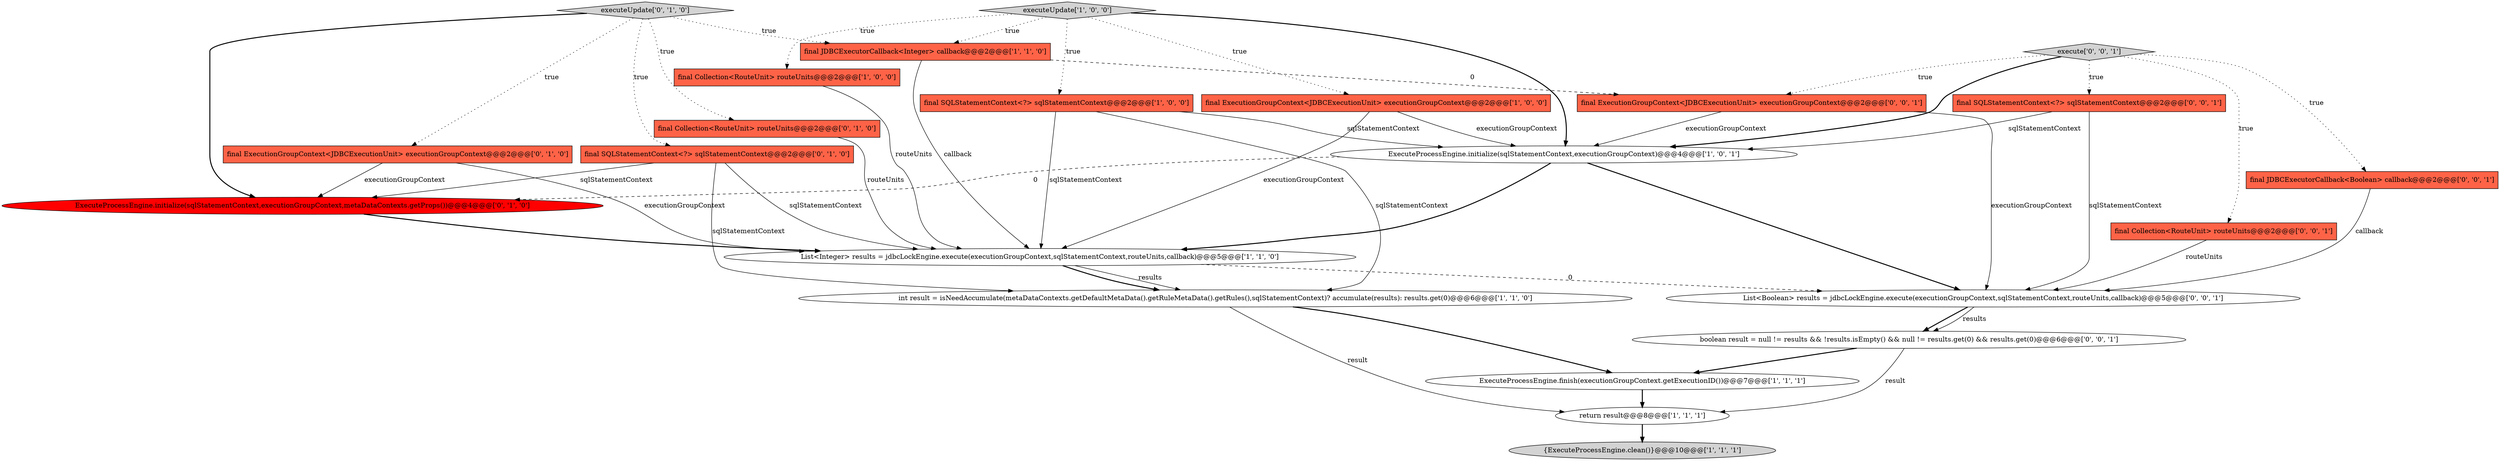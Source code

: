 digraph {
17 [style = filled, label = "final JDBCExecutorCallback<Boolean> callback@@@2@@@['0', '0', '1']", fillcolor = tomato, shape = box image = "AAA0AAABBB3BBB"];
2 [style = filled, label = "return result@@@8@@@['1', '1', '1']", fillcolor = white, shape = ellipse image = "AAA0AAABBB1BBB"];
1 [style = filled, label = "int result = isNeedAccumulate(metaDataContexts.getDefaultMetaData().getRuleMetaData().getRules(),sqlStatementContext)? accumulate(results): results.get(0)@@@6@@@['1', '1', '0']", fillcolor = white, shape = ellipse image = "AAA0AAABBB1BBB"];
14 [style = filled, label = "executeUpdate['0', '1', '0']", fillcolor = lightgray, shape = diamond image = "AAA0AAABBB2BBB"];
15 [style = filled, label = "final SQLStatementContext<?> sqlStatementContext@@@2@@@['0', '1', '0']", fillcolor = tomato, shape = box image = "AAA0AAABBB2BBB"];
7 [style = filled, label = "executeUpdate['1', '0', '0']", fillcolor = lightgray, shape = diamond image = "AAA0AAABBB1BBB"];
16 [style = filled, label = "final SQLStatementContext<?> sqlStatementContext@@@2@@@['0', '0', '1']", fillcolor = tomato, shape = box image = "AAA0AAABBB3BBB"];
3 [style = filled, label = "final Collection<RouteUnit> routeUnits@@@2@@@['1', '0', '0']", fillcolor = tomato, shape = box image = "AAA0AAABBB1BBB"];
4 [style = filled, label = "final ExecutionGroupContext<JDBCExecutionUnit> executionGroupContext@@@2@@@['1', '0', '0']", fillcolor = tomato, shape = box image = "AAA0AAABBB1BBB"];
18 [style = filled, label = "List<Boolean> results = jdbcLockEngine.execute(executionGroupContext,sqlStatementContext,routeUnits,callback)@@@5@@@['0', '0', '1']", fillcolor = white, shape = ellipse image = "AAA0AAABBB3BBB"];
21 [style = filled, label = "final ExecutionGroupContext<JDBCExecutionUnit> executionGroupContext@@@2@@@['0', '0', '1']", fillcolor = tomato, shape = box image = "AAA0AAABBB3BBB"];
5 [style = filled, label = "final SQLStatementContext<?> sqlStatementContext@@@2@@@['1', '0', '0']", fillcolor = tomato, shape = box image = "AAA0AAABBB1BBB"];
9 [style = filled, label = "List<Integer> results = jdbcLockEngine.execute(executionGroupContext,sqlStatementContext,routeUnits,callback)@@@5@@@['1', '1', '0']", fillcolor = white, shape = ellipse image = "AAA0AAABBB1BBB"];
12 [style = filled, label = "ExecuteProcessEngine.initialize(sqlStatementContext,executionGroupContext,metaDataContexts.getProps())@@@4@@@['0', '1', '0']", fillcolor = red, shape = ellipse image = "AAA1AAABBB2BBB"];
8 [style = filled, label = "{ExecuteProcessEngine.clean()}@@@10@@@['1', '1', '1']", fillcolor = lightgray, shape = ellipse image = "AAA0AAABBB1BBB"];
22 [style = filled, label = "boolean result = null != results && !results.isEmpty() && null != results.get(0) && results.get(0)@@@6@@@['0', '0', '1']", fillcolor = white, shape = ellipse image = "AAA0AAABBB3BBB"];
19 [style = filled, label = "final Collection<RouteUnit> routeUnits@@@2@@@['0', '0', '1']", fillcolor = tomato, shape = box image = "AAA0AAABBB3BBB"];
20 [style = filled, label = "execute['0', '0', '1']", fillcolor = lightgray, shape = diamond image = "AAA0AAABBB3BBB"];
11 [style = filled, label = "final ExecutionGroupContext<JDBCExecutionUnit> executionGroupContext@@@2@@@['0', '1', '0']", fillcolor = tomato, shape = box image = "AAA0AAABBB2BBB"];
10 [style = filled, label = "ExecuteProcessEngine.initialize(sqlStatementContext,executionGroupContext)@@@4@@@['1', '0', '1']", fillcolor = white, shape = ellipse image = "AAA0AAABBB1BBB"];
0 [style = filled, label = "ExecuteProcessEngine.finish(executionGroupContext.getExecutionID())@@@7@@@['1', '1', '1']", fillcolor = white, shape = ellipse image = "AAA0AAABBB1BBB"];
13 [style = filled, label = "final Collection<RouteUnit> routeUnits@@@2@@@['0', '1', '0']", fillcolor = tomato, shape = box image = "AAA0AAABBB2BBB"];
6 [style = filled, label = "final JDBCExecutorCallback<Integer> callback@@@2@@@['1', '1', '0']", fillcolor = tomato, shape = box image = "AAA0AAABBB1BBB"];
16->18 [style = solid, label="sqlStatementContext"];
10->18 [style = bold, label=""];
6->21 [style = dashed, label="0"];
7->6 [style = dotted, label="true"];
19->18 [style = solid, label="routeUnits"];
7->10 [style = bold, label=""];
5->10 [style = solid, label="sqlStatementContext"];
20->17 [style = dotted, label="true"];
9->18 [style = dashed, label="0"];
17->18 [style = solid, label="callback"];
0->2 [style = bold, label=""];
10->12 [style = dashed, label="0"];
15->12 [style = solid, label="sqlStatementContext"];
15->9 [style = solid, label="sqlStatementContext"];
11->12 [style = solid, label="executionGroupContext"];
1->0 [style = bold, label=""];
20->21 [style = dotted, label="true"];
21->18 [style = solid, label="executionGroupContext"];
5->1 [style = solid, label="sqlStatementContext"];
12->9 [style = bold, label=""];
3->9 [style = solid, label="routeUnits"];
20->16 [style = dotted, label="true"];
14->13 [style = dotted, label="true"];
20->10 [style = bold, label=""];
7->5 [style = dotted, label="true"];
5->9 [style = solid, label="sqlStatementContext"];
6->9 [style = solid, label="callback"];
15->1 [style = solid, label="sqlStatementContext"];
21->10 [style = solid, label="executionGroupContext"];
14->15 [style = dotted, label="true"];
16->10 [style = solid, label="sqlStatementContext"];
18->22 [style = bold, label=""];
22->0 [style = bold, label=""];
7->3 [style = dotted, label="true"];
9->1 [style = solid, label="results"];
13->9 [style = solid, label="routeUnits"];
14->12 [style = bold, label=""];
7->4 [style = dotted, label="true"];
11->9 [style = solid, label="executionGroupContext"];
18->22 [style = solid, label="results"];
14->11 [style = dotted, label="true"];
10->9 [style = bold, label=""];
20->19 [style = dotted, label="true"];
22->2 [style = solid, label="result"];
9->1 [style = bold, label=""];
4->10 [style = solid, label="executionGroupContext"];
1->2 [style = solid, label="result"];
4->9 [style = solid, label="executionGroupContext"];
2->8 [style = bold, label=""];
14->6 [style = dotted, label="true"];
}
